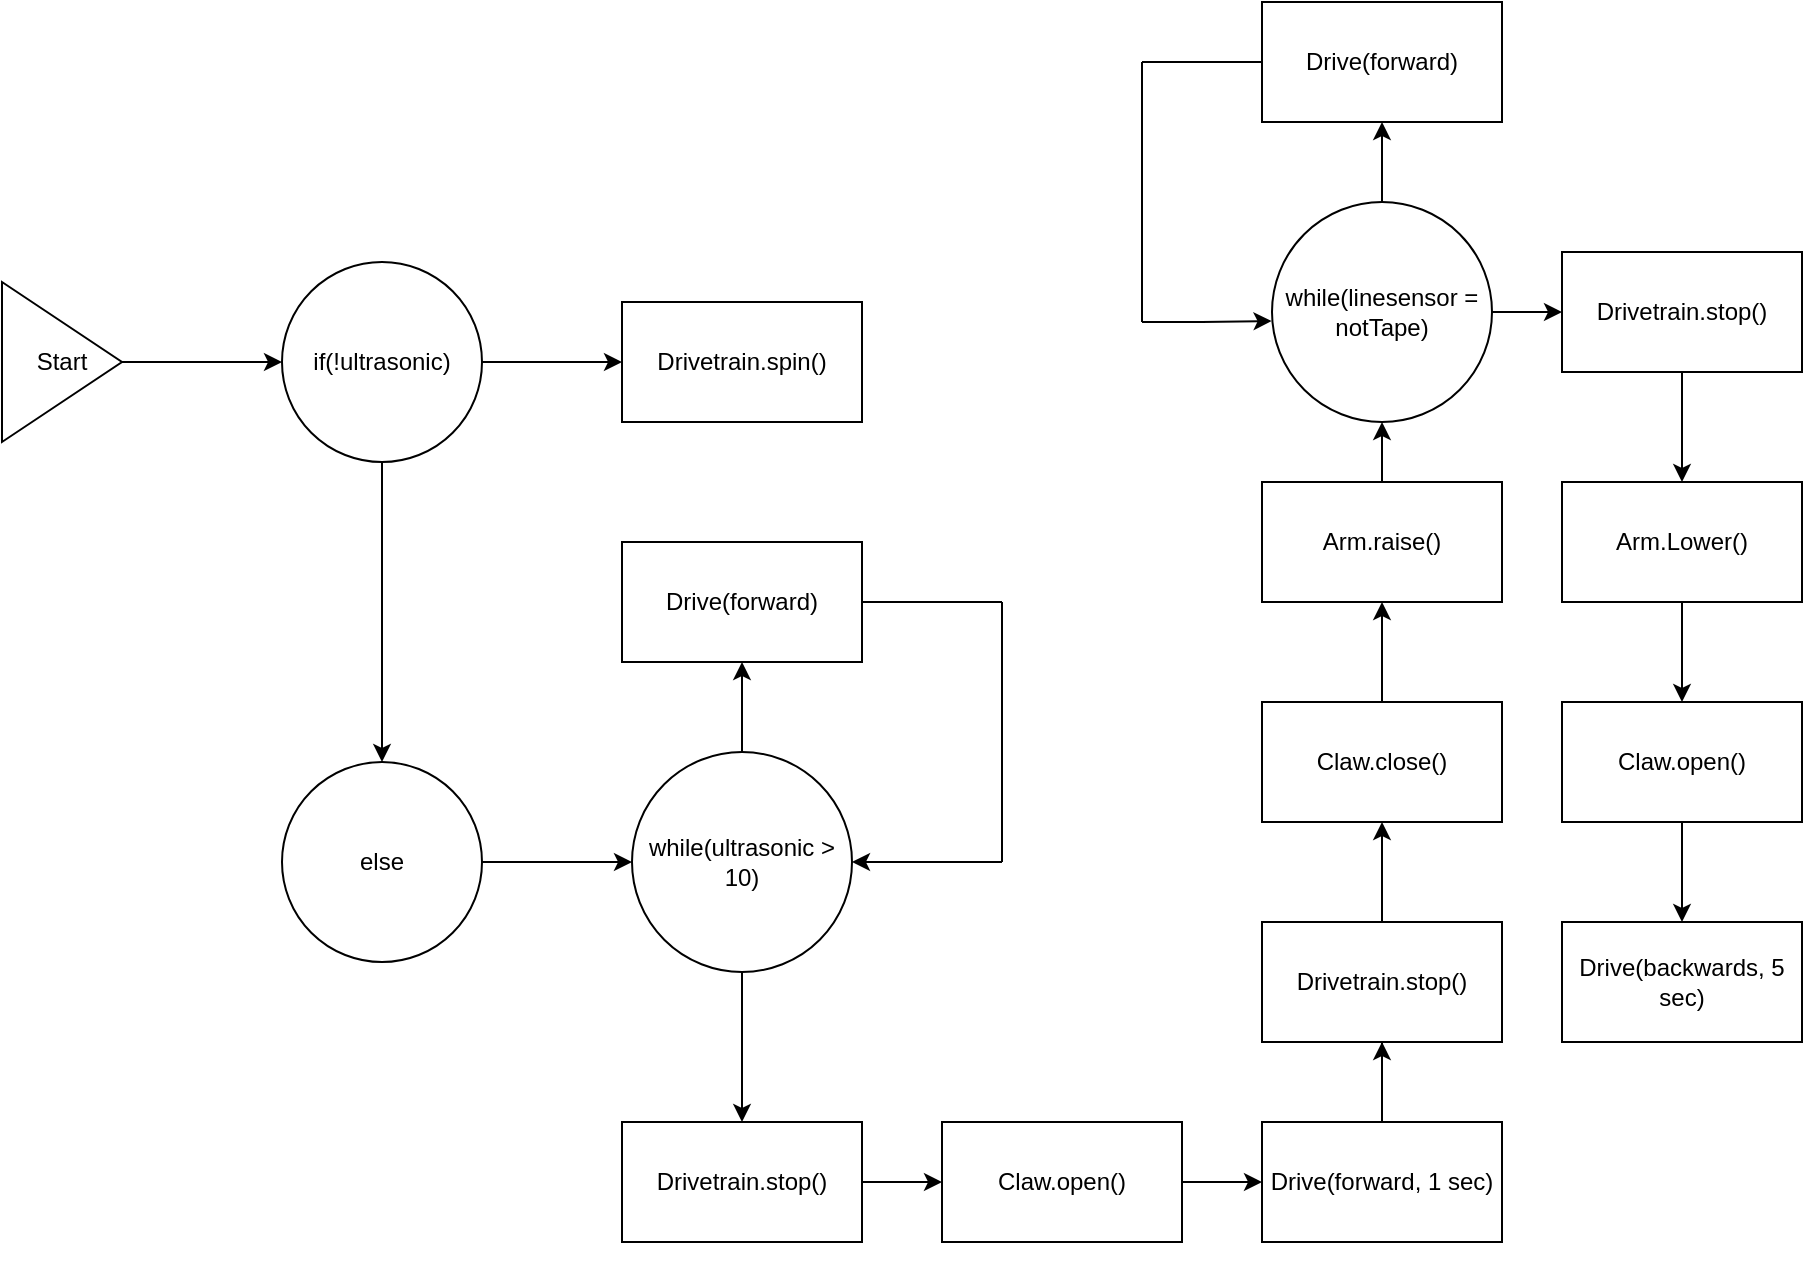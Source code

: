 <mxfile version="20.8.13" type="github">
  <diagram name="Page-1" id="lTeEJOupz2z0rTh9YfZk">
    <mxGraphModel dx="1758" dy="749" grid="1" gridSize="10" guides="1" tooltips="1" connect="1" arrows="1" fold="1" page="0" pageScale="1" pageWidth="850" pageHeight="1100" math="0" shadow="0">
      <root>
        <mxCell id="0" />
        <mxCell id="1" parent="0" />
        <mxCell id="_SSRG653e3o-vnQIuV1o-3" value="" style="edgeStyle=orthogonalEdgeStyle;rounded=0;orthogonalLoop=1;jettySize=auto;html=1;" edge="1" parent="1" source="_SSRG653e3o-vnQIuV1o-1" target="_SSRG653e3o-vnQIuV1o-2">
          <mxGeometry relative="1" as="geometry" />
        </mxCell>
        <mxCell id="_SSRG653e3o-vnQIuV1o-1" value="Start" style="triangle;whiteSpace=wrap;html=1;" vertex="1" parent="1">
          <mxGeometry x="-30" y="400" width="60" height="80" as="geometry" />
        </mxCell>
        <mxCell id="_SSRG653e3o-vnQIuV1o-7" value="" style="edgeStyle=orthogonalEdgeStyle;rounded=0;orthogonalLoop=1;jettySize=auto;html=1;" edge="1" parent="1" source="_SSRG653e3o-vnQIuV1o-2" target="_SSRG653e3o-vnQIuV1o-6">
          <mxGeometry relative="1" as="geometry" />
        </mxCell>
        <mxCell id="_SSRG653e3o-vnQIuV1o-10" value="" style="edgeStyle=orthogonalEdgeStyle;rounded=0;orthogonalLoop=1;jettySize=auto;html=1;" edge="1" parent="1" source="_SSRG653e3o-vnQIuV1o-2" target="_SSRG653e3o-vnQIuV1o-9">
          <mxGeometry relative="1" as="geometry" />
        </mxCell>
        <mxCell id="_SSRG653e3o-vnQIuV1o-2" value="if(!ultrasonic)" style="ellipse;whiteSpace=wrap;html=1;" vertex="1" parent="1">
          <mxGeometry x="110" y="390" width="100" height="100" as="geometry" />
        </mxCell>
        <mxCell id="_SSRG653e3o-vnQIuV1o-6" value="Drivetrain.spin()" style="whiteSpace=wrap;html=1;" vertex="1" parent="1">
          <mxGeometry x="280" y="410" width="120" height="60" as="geometry" />
        </mxCell>
        <mxCell id="_SSRG653e3o-vnQIuV1o-11" value="" style="edgeStyle=orthogonalEdgeStyle;rounded=0;orthogonalLoop=1;jettySize=auto;html=1;" edge="1" parent="1" source="_SSRG653e3o-vnQIuV1o-9" target="_SSRG653e3o-vnQIuV1o-12">
          <mxGeometry relative="1" as="geometry">
            <mxPoint x="260.0" y="590" as="targetPoint" />
          </mxGeometry>
        </mxCell>
        <mxCell id="_SSRG653e3o-vnQIuV1o-9" value="else" style="ellipse;whiteSpace=wrap;html=1;" vertex="1" parent="1">
          <mxGeometry x="110" y="640" width="100" height="100" as="geometry" />
        </mxCell>
        <mxCell id="_SSRG653e3o-vnQIuV1o-17" value="" style="edgeStyle=orthogonalEdgeStyle;rounded=0;orthogonalLoop=1;jettySize=auto;html=1;" edge="1" parent="1" source="_SSRG653e3o-vnQIuV1o-12" target="_SSRG653e3o-vnQIuV1o-16">
          <mxGeometry relative="1" as="geometry" />
        </mxCell>
        <mxCell id="_SSRG653e3o-vnQIuV1o-26" value="" style="edgeStyle=orthogonalEdgeStyle;rounded=0;orthogonalLoop=1;jettySize=auto;html=1;" edge="1" parent="1" source="_SSRG653e3o-vnQIuV1o-12" target="_SSRG653e3o-vnQIuV1o-25">
          <mxGeometry relative="1" as="geometry" />
        </mxCell>
        <mxCell id="_SSRG653e3o-vnQIuV1o-12" value="while(ultrasonic &amp;gt; 10)" style="ellipse;whiteSpace=wrap;html=1;aspect=fixed;" vertex="1" parent="1">
          <mxGeometry x="285" y="635" width="110" height="110" as="geometry" />
        </mxCell>
        <mxCell id="_SSRG653e3o-vnQIuV1o-16" value="Drive(forward)" style="rounded=0;whiteSpace=wrap;html=1;" vertex="1" parent="1">
          <mxGeometry x="280" y="530" width="120" height="60" as="geometry" />
        </mxCell>
        <mxCell id="_SSRG653e3o-vnQIuV1o-22" value="" style="endArrow=none;html=1;rounded=0;exitX=1;exitY=0.5;exitDx=0;exitDy=0;" edge="1" parent="1" source="_SSRG653e3o-vnQIuV1o-16">
          <mxGeometry width="50" height="50" relative="1" as="geometry">
            <mxPoint x="425" y="575" as="sourcePoint" />
            <mxPoint x="470" y="560" as="targetPoint" />
          </mxGeometry>
        </mxCell>
        <mxCell id="_SSRG653e3o-vnQIuV1o-23" value="" style="endArrow=none;html=1;rounded=0;" edge="1" parent="1">
          <mxGeometry width="50" height="50" relative="1" as="geometry">
            <mxPoint x="470" y="560" as="sourcePoint" />
            <mxPoint x="470" y="690" as="targetPoint" />
          </mxGeometry>
        </mxCell>
        <mxCell id="_SSRG653e3o-vnQIuV1o-24" value="" style="endArrow=classic;html=1;rounded=0;" edge="1" parent="1" target="_SSRG653e3o-vnQIuV1o-12">
          <mxGeometry width="50" height="50" relative="1" as="geometry">
            <mxPoint x="470" y="690" as="sourcePoint" />
            <mxPoint x="520" y="650" as="targetPoint" />
          </mxGeometry>
        </mxCell>
        <mxCell id="_SSRG653e3o-vnQIuV1o-29" value="" style="edgeStyle=orthogonalEdgeStyle;rounded=0;orthogonalLoop=1;jettySize=auto;html=1;" edge="1" parent="1" source="_SSRG653e3o-vnQIuV1o-25" target="_SSRG653e3o-vnQIuV1o-28">
          <mxGeometry relative="1" as="geometry" />
        </mxCell>
        <mxCell id="_SSRG653e3o-vnQIuV1o-25" value="Drivetrain.stop()" style="whiteSpace=wrap;html=1;" vertex="1" parent="1">
          <mxGeometry x="280" y="820" width="120" height="60" as="geometry" />
        </mxCell>
        <mxCell id="_SSRG653e3o-vnQIuV1o-27" style="edgeStyle=orthogonalEdgeStyle;rounded=0;orthogonalLoop=1;jettySize=auto;html=1;exitX=0.5;exitY=1;exitDx=0;exitDy=0;" edge="1" parent="1" source="_SSRG653e3o-vnQIuV1o-25" target="_SSRG653e3o-vnQIuV1o-25">
          <mxGeometry relative="1" as="geometry" />
        </mxCell>
        <mxCell id="_SSRG653e3o-vnQIuV1o-31" value="" style="edgeStyle=orthogonalEdgeStyle;rounded=0;orthogonalLoop=1;jettySize=auto;html=1;" edge="1" parent="1" source="_SSRG653e3o-vnQIuV1o-28" target="_SSRG653e3o-vnQIuV1o-30">
          <mxGeometry relative="1" as="geometry" />
        </mxCell>
        <mxCell id="_SSRG653e3o-vnQIuV1o-28" value="Claw.open()" style="whiteSpace=wrap;html=1;" vertex="1" parent="1">
          <mxGeometry x="440" y="820" width="120" height="60" as="geometry" />
        </mxCell>
        <mxCell id="_SSRG653e3o-vnQIuV1o-33" value="" style="edgeStyle=orthogonalEdgeStyle;rounded=0;orthogonalLoop=1;jettySize=auto;html=1;startArrow=none;" edge="1" parent="1" source="_SSRG653e3o-vnQIuV1o-34" target="_SSRG653e3o-vnQIuV1o-32">
          <mxGeometry relative="1" as="geometry" />
        </mxCell>
        <mxCell id="_SSRG653e3o-vnQIuV1o-35" value="" style="edgeStyle=orthogonalEdgeStyle;rounded=0;orthogonalLoop=1;jettySize=auto;html=1;" edge="1" parent="1" source="_SSRG653e3o-vnQIuV1o-30" target="_SSRG653e3o-vnQIuV1o-34">
          <mxGeometry relative="1" as="geometry" />
        </mxCell>
        <mxCell id="_SSRG653e3o-vnQIuV1o-30" value="Drive(forward, 1 sec)" style="rounded=0;whiteSpace=wrap;html=1;" vertex="1" parent="1">
          <mxGeometry x="600" y="820" width="120" height="60" as="geometry" />
        </mxCell>
        <mxCell id="_SSRG653e3o-vnQIuV1o-38" value="" style="edgeStyle=orthogonalEdgeStyle;rounded=0;orthogonalLoop=1;jettySize=auto;html=1;" edge="1" parent="1" source="_SSRG653e3o-vnQIuV1o-32" target="_SSRG653e3o-vnQIuV1o-37">
          <mxGeometry relative="1" as="geometry" />
        </mxCell>
        <mxCell id="_SSRG653e3o-vnQIuV1o-32" value="Claw.close()" style="whiteSpace=wrap;html=1;" vertex="1" parent="1">
          <mxGeometry x="600" y="610" width="120" height="60" as="geometry" />
        </mxCell>
        <mxCell id="_SSRG653e3o-vnQIuV1o-36" value="" style="edgeStyle=orthogonalEdgeStyle;rounded=0;orthogonalLoop=1;jettySize=auto;html=1;endArrow=none;" edge="1" parent="1" source="_SSRG653e3o-vnQIuV1o-30" target="_SSRG653e3o-vnQIuV1o-34">
          <mxGeometry relative="1" as="geometry">
            <mxPoint x="660.0" y="820" as="sourcePoint" />
            <mxPoint x="680.0" y="670" as="targetPoint" />
          </mxGeometry>
        </mxCell>
        <mxCell id="_SSRG653e3o-vnQIuV1o-34" value="Drivetrain.stop()" style="whiteSpace=wrap;html=1;" vertex="1" parent="1">
          <mxGeometry x="600" y="720" width="120" height="60" as="geometry" />
        </mxCell>
        <mxCell id="_SSRG653e3o-vnQIuV1o-40" value="" style="edgeStyle=orthogonalEdgeStyle;rounded=0;orthogonalLoop=1;jettySize=auto;html=1;" edge="1" parent="1" source="_SSRG653e3o-vnQIuV1o-37" target="_SSRG653e3o-vnQIuV1o-39">
          <mxGeometry relative="1" as="geometry" />
        </mxCell>
        <mxCell id="_SSRG653e3o-vnQIuV1o-37" value="Arm.raise()" style="whiteSpace=wrap;html=1;" vertex="1" parent="1">
          <mxGeometry x="600" y="500" width="120" height="60" as="geometry" />
        </mxCell>
        <mxCell id="_SSRG653e3o-vnQIuV1o-42" value="" style="edgeStyle=orthogonalEdgeStyle;rounded=0;orthogonalLoop=1;jettySize=auto;html=1;" edge="1" parent="1" source="_SSRG653e3o-vnQIuV1o-39" target="_SSRG653e3o-vnQIuV1o-41">
          <mxGeometry relative="1" as="geometry" />
        </mxCell>
        <mxCell id="_SSRG653e3o-vnQIuV1o-50" value="" style="edgeStyle=orthogonalEdgeStyle;rounded=0;orthogonalLoop=1;jettySize=auto;html=1;" edge="1" parent="1" source="_SSRG653e3o-vnQIuV1o-39" target="_SSRG653e3o-vnQIuV1o-49">
          <mxGeometry relative="1" as="geometry" />
        </mxCell>
        <mxCell id="_SSRG653e3o-vnQIuV1o-39" value="while(linesensor = notTape)" style="ellipse;whiteSpace=wrap;html=1;aspect=fixed;" vertex="1" parent="1">
          <mxGeometry x="605" y="360" width="110" height="110" as="geometry" />
        </mxCell>
        <mxCell id="_SSRG653e3o-vnQIuV1o-41" value="Drive(forward)" style="rounded=0;whiteSpace=wrap;html=1;" vertex="1" parent="1">
          <mxGeometry x="600" y="260" width="120" height="60" as="geometry" />
        </mxCell>
        <mxCell id="_SSRG653e3o-vnQIuV1o-43" value="" style="endArrow=none;html=1;rounded=0;entryX=0;entryY=0.5;entryDx=0;entryDy=0;" edge="1" parent="1" target="_SSRG653e3o-vnQIuV1o-41">
          <mxGeometry width="50" height="50" relative="1" as="geometry">
            <mxPoint x="540" y="290" as="sourcePoint" />
            <mxPoint x="750" y="300" as="targetPoint" />
          </mxGeometry>
        </mxCell>
        <mxCell id="_SSRG653e3o-vnQIuV1o-44" value="" style="endArrow=none;html=1;rounded=0;" edge="1" parent="1">
          <mxGeometry width="50" height="50" relative="1" as="geometry">
            <mxPoint x="540" y="420" as="sourcePoint" />
            <mxPoint x="540" y="290" as="targetPoint" />
          </mxGeometry>
        </mxCell>
        <mxCell id="_SSRG653e3o-vnQIuV1o-48" value="" style="endArrow=classic;html=1;rounded=0;entryX=-0.002;entryY=0.541;entryDx=0;entryDy=0;entryPerimeter=0;" edge="1" parent="1" target="_SSRG653e3o-vnQIuV1o-39">
          <mxGeometry width="50" height="50" relative="1" as="geometry">
            <mxPoint x="540" y="420" as="sourcePoint" />
            <mxPoint x="770" y="280" as="targetPoint" />
            <Array as="points">
              <mxPoint x="570" y="420" />
            </Array>
          </mxGeometry>
        </mxCell>
        <mxCell id="_SSRG653e3o-vnQIuV1o-52" value="" style="edgeStyle=orthogonalEdgeStyle;rounded=0;orthogonalLoop=1;jettySize=auto;html=1;" edge="1" parent="1" source="_SSRG653e3o-vnQIuV1o-49" target="_SSRG653e3o-vnQIuV1o-51">
          <mxGeometry relative="1" as="geometry" />
        </mxCell>
        <mxCell id="_SSRG653e3o-vnQIuV1o-49" value="Drivetrain.stop()" style="whiteSpace=wrap;html=1;" vertex="1" parent="1">
          <mxGeometry x="750" y="385" width="120" height="60" as="geometry" />
        </mxCell>
        <mxCell id="_SSRG653e3o-vnQIuV1o-54" value="" style="edgeStyle=orthogonalEdgeStyle;rounded=0;orthogonalLoop=1;jettySize=auto;html=1;" edge="1" parent="1" source="_SSRG653e3o-vnQIuV1o-51" target="_SSRG653e3o-vnQIuV1o-53">
          <mxGeometry relative="1" as="geometry" />
        </mxCell>
        <mxCell id="_SSRG653e3o-vnQIuV1o-51" value="Arm.Lower()" style="whiteSpace=wrap;html=1;" vertex="1" parent="1">
          <mxGeometry x="750" y="500" width="120" height="60" as="geometry" />
        </mxCell>
        <mxCell id="_SSRG653e3o-vnQIuV1o-56" value="" style="edgeStyle=orthogonalEdgeStyle;rounded=0;orthogonalLoop=1;jettySize=auto;html=1;" edge="1" parent="1" source="_SSRG653e3o-vnQIuV1o-53" target="_SSRG653e3o-vnQIuV1o-55">
          <mxGeometry relative="1" as="geometry" />
        </mxCell>
        <mxCell id="_SSRG653e3o-vnQIuV1o-53" value="Claw.open()" style="whiteSpace=wrap;html=1;" vertex="1" parent="1">
          <mxGeometry x="750" y="610" width="120" height="60" as="geometry" />
        </mxCell>
        <mxCell id="_SSRG653e3o-vnQIuV1o-55" value="Drive(backwards, 5 sec)" style="whiteSpace=wrap;html=1;" vertex="1" parent="1">
          <mxGeometry x="750" y="720" width="120" height="60" as="geometry" />
        </mxCell>
      </root>
    </mxGraphModel>
  </diagram>
</mxfile>
